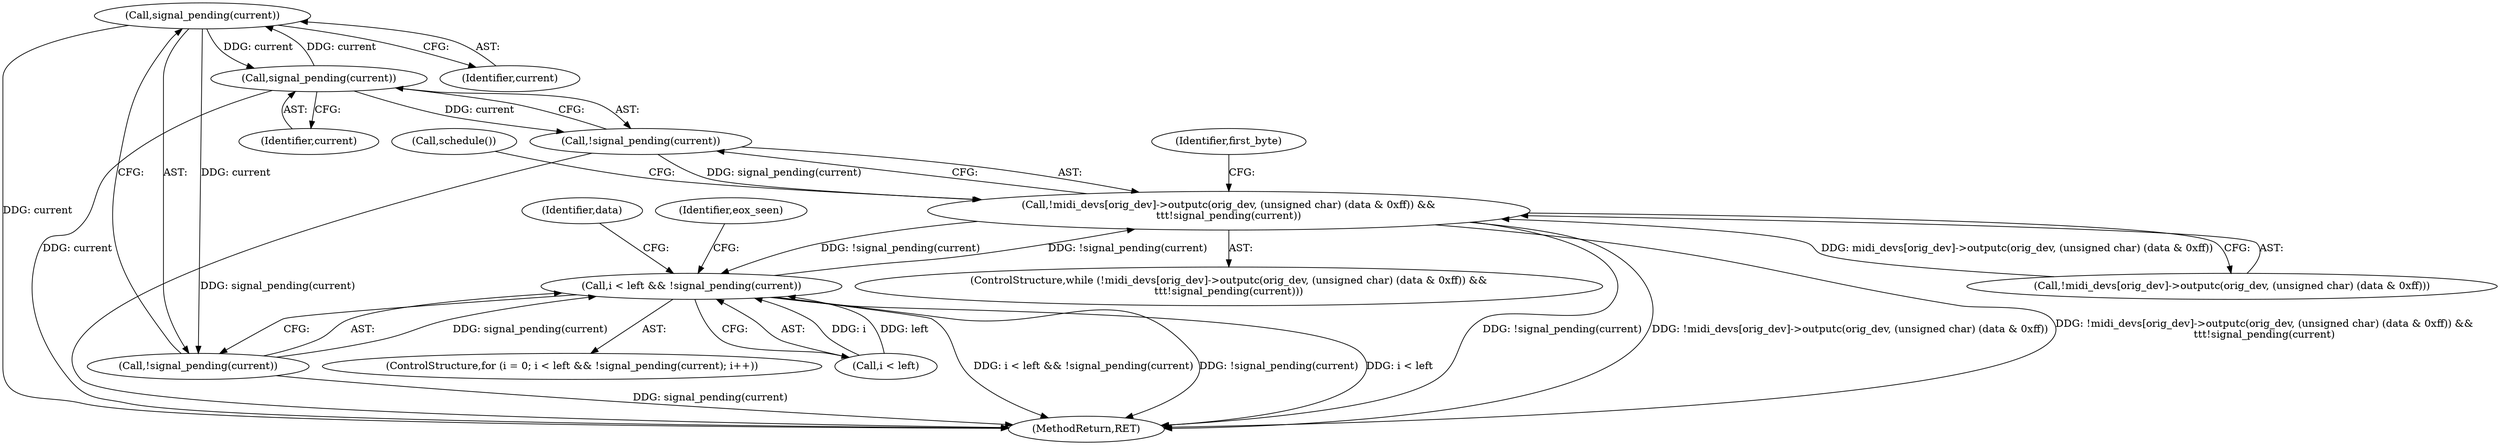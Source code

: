 digraph "0_linux_b769f49463711205d57286e64cf535ed4daf59e9@API" {
"1000215" [label="(Call,signal_pending(current))"];
"1000276" [label="(Call,signal_pending(current))"];
"1000215" [label="(Call,signal_pending(current))"];
"1000214" [label="(Call,!signal_pending(current))"];
"1000210" [label="(Call,i < left && !signal_pending(current))"];
"1000266" [label="(Call,!midi_devs[orig_dev]->outputc(orig_dev, (unsigned char) (data & 0xff)) &&\n\t\t\t!signal_pending(current))"];
"1000275" [label="(Call,!signal_pending(current))"];
"1000216" [label="(Identifier,current)"];
"1000206" [label="(ControlStructure,for (i = 0; i < left && !signal_pending(current); i++))"];
"1000210" [label="(Call,i < left && !signal_pending(current))"];
"1000267" [label="(Call,!midi_devs[orig_dev]->outputc(orig_dev, (unsigned char) (data & 0xff)))"];
"1000282" [label="(Identifier,first_byte)"];
"1000278" [label="(Call,schedule())"];
"1000293" [label="(Identifier,eox_seen)"];
"1000276" [label="(Call,signal_pending(current))"];
"1000275" [label="(Call,!signal_pending(current))"];
"1000223" [label="(Identifier,data)"];
"1000266" [label="(Call,!midi_devs[orig_dev]->outputc(orig_dev, (unsigned char) (data & 0xff)) &&\n\t\t\t!signal_pending(current))"];
"1000211" [label="(Call,i < left)"];
"1000299" [label="(MethodReturn,RET)"];
"1000214" [label="(Call,!signal_pending(current))"];
"1000265" [label="(ControlStructure,while (!midi_devs[orig_dev]->outputc(orig_dev, (unsigned char) (data & 0xff)) &&\n\t\t\t!signal_pending(current)))"];
"1000215" [label="(Call,signal_pending(current))"];
"1000277" [label="(Identifier,current)"];
"1000215" -> "1000214"  [label="AST: "];
"1000215" -> "1000216"  [label="CFG: "];
"1000216" -> "1000215"  [label="AST: "];
"1000214" -> "1000215"  [label="CFG: "];
"1000215" -> "1000299"  [label="DDG: current"];
"1000215" -> "1000214"  [label="DDG: current"];
"1000276" -> "1000215"  [label="DDG: current"];
"1000215" -> "1000276"  [label="DDG: current"];
"1000276" -> "1000275"  [label="AST: "];
"1000276" -> "1000277"  [label="CFG: "];
"1000277" -> "1000276"  [label="AST: "];
"1000275" -> "1000276"  [label="CFG: "];
"1000276" -> "1000299"  [label="DDG: current"];
"1000276" -> "1000275"  [label="DDG: current"];
"1000214" -> "1000210"  [label="AST: "];
"1000210" -> "1000214"  [label="CFG: "];
"1000214" -> "1000299"  [label="DDG: signal_pending(current)"];
"1000214" -> "1000210"  [label="DDG: signal_pending(current)"];
"1000210" -> "1000206"  [label="AST: "];
"1000210" -> "1000211"  [label="CFG: "];
"1000211" -> "1000210"  [label="AST: "];
"1000223" -> "1000210"  [label="CFG: "];
"1000293" -> "1000210"  [label="CFG: "];
"1000210" -> "1000299"  [label="DDG: i < left && !signal_pending(current)"];
"1000210" -> "1000299"  [label="DDG: !signal_pending(current)"];
"1000210" -> "1000299"  [label="DDG: i < left"];
"1000211" -> "1000210"  [label="DDG: i"];
"1000211" -> "1000210"  [label="DDG: left"];
"1000266" -> "1000210"  [label="DDG: !signal_pending(current)"];
"1000210" -> "1000266"  [label="DDG: !signal_pending(current)"];
"1000266" -> "1000265"  [label="AST: "];
"1000266" -> "1000267"  [label="CFG: "];
"1000266" -> "1000275"  [label="CFG: "];
"1000267" -> "1000266"  [label="AST: "];
"1000275" -> "1000266"  [label="AST: "];
"1000278" -> "1000266"  [label="CFG: "];
"1000282" -> "1000266"  [label="CFG: "];
"1000266" -> "1000299"  [label="DDG: !signal_pending(current)"];
"1000266" -> "1000299"  [label="DDG: !midi_devs[orig_dev]->outputc(orig_dev, (unsigned char) (data & 0xff))"];
"1000266" -> "1000299"  [label="DDG: !midi_devs[orig_dev]->outputc(orig_dev, (unsigned char) (data & 0xff)) &&\n\t\t\t!signal_pending(current)"];
"1000267" -> "1000266"  [label="DDG: midi_devs[orig_dev]->outputc(orig_dev, (unsigned char) (data & 0xff))"];
"1000275" -> "1000266"  [label="DDG: signal_pending(current)"];
"1000275" -> "1000299"  [label="DDG: signal_pending(current)"];
}

